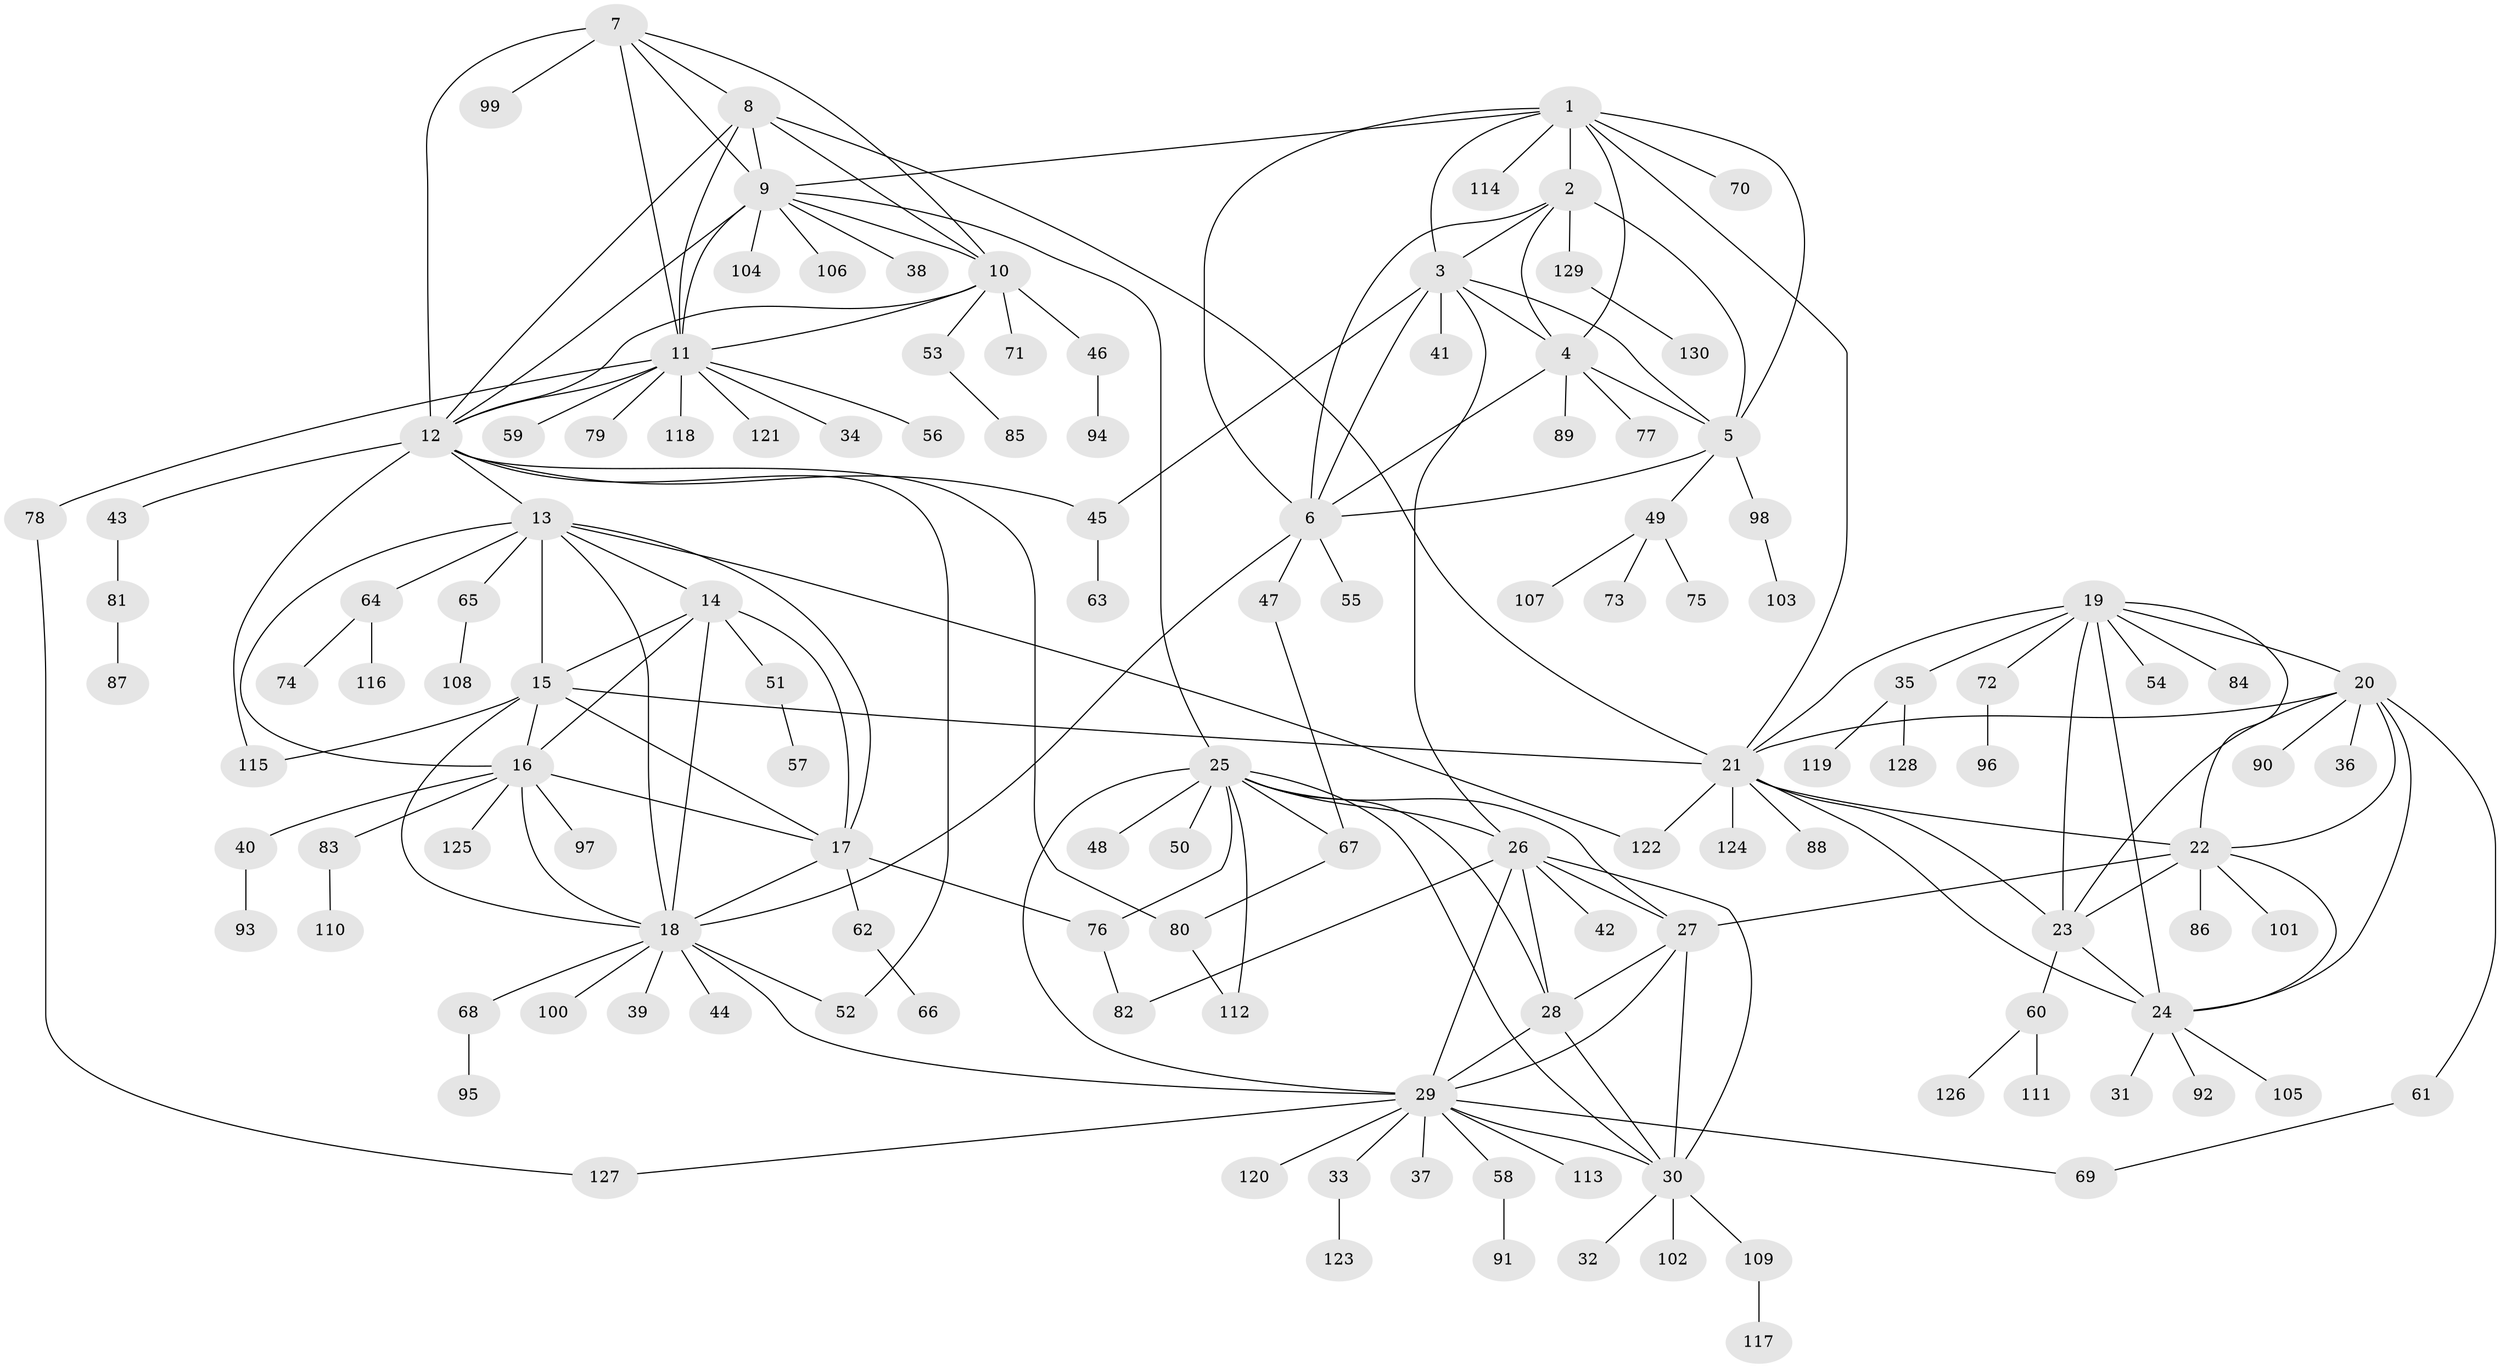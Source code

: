 // coarse degree distribution, {8: 0.020618556701030927, 7: 0.041237113402061855, 6: 0.030927835051546393, 5: 0.030927835051546393, 16: 0.010309278350515464, 9: 0.041237113402061855, 12: 0.010309278350515464, 4: 0.020618556701030927, 10: 0.010309278350515464, 1: 0.6082474226804123, 2: 0.13402061855670103, 3: 0.041237113402061855}
// Generated by graph-tools (version 1.1) at 2025/24/03/03/25 07:24:11]
// undirected, 130 vertices, 196 edges
graph export_dot {
graph [start="1"]
  node [color=gray90,style=filled];
  1;
  2;
  3;
  4;
  5;
  6;
  7;
  8;
  9;
  10;
  11;
  12;
  13;
  14;
  15;
  16;
  17;
  18;
  19;
  20;
  21;
  22;
  23;
  24;
  25;
  26;
  27;
  28;
  29;
  30;
  31;
  32;
  33;
  34;
  35;
  36;
  37;
  38;
  39;
  40;
  41;
  42;
  43;
  44;
  45;
  46;
  47;
  48;
  49;
  50;
  51;
  52;
  53;
  54;
  55;
  56;
  57;
  58;
  59;
  60;
  61;
  62;
  63;
  64;
  65;
  66;
  67;
  68;
  69;
  70;
  71;
  72;
  73;
  74;
  75;
  76;
  77;
  78;
  79;
  80;
  81;
  82;
  83;
  84;
  85;
  86;
  87;
  88;
  89;
  90;
  91;
  92;
  93;
  94;
  95;
  96;
  97;
  98;
  99;
  100;
  101;
  102;
  103;
  104;
  105;
  106;
  107;
  108;
  109;
  110;
  111;
  112;
  113;
  114;
  115;
  116;
  117;
  118;
  119;
  120;
  121;
  122;
  123;
  124;
  125;
  126;
  127;
  128;
  129;
  130;
  1 -- 2;
  1 -- 3;
  1 -- 4;
  1 -- 5;
  1 -- 6;
  1 -- 9;
  1 -- 21;
  1 -- 70;
  1 -- 114;
  2 -- 3;
  2 -- 4;
  2 -- 5;
  2 -- 6;
  2 -- 129;
  3 -- 4;
  3 -- 5;
  3 -- 6;
  3 -- 26;
  3 -- 41;
  3 -- 45;
  4 -- 5;
  4 -- 6;
  4 -- 77;
  4 -- 89;
  5 -- 6;
  5 -- 49;
  5 -- 98;
  6 -- 18;
  6 -- 47;
  6 -- 55;
  7 -- 8;
  7 -- 9;
  7 -- 10;
  7 -- 11;
  7 -- 12;
  7 -- 99;
  8 -- 9;
  8 -- 10;
  8 -- 11;
  8 -- 12;
  8 -- 21;
  9 -- 10;
  9 -- 11;
  9 -- 12;
  9 -- 25;
  9 -- 38;
  9 -- 104;
  9 -- 106;
  10 -- 11;
  10 -- 12;
  10 -- 46;
  10 -- 53;
  10 -- 71;
  11 -- 12;
  11 -- 34;
  11 -- 56;
  11 -- 59;
  11 -- 78;
  11 -- 79;
  11 -- 118;
  11 -- 121;
  12 -- 13;
  12 -- 43;
  12 -- 45;
  12 -- 52;
  12 -- 80;
  12 -- 115;
  13 -- 14;
  13 -- 15;
  13 -- 16;
  13 -- 17;
  13 -- 18;
  13 -- 64;
  13 -- 65;
  13 -- 122;
  14 -- 15;
  14 -- 16;
  14 -- 17;
  14 -- 18;
  14 -- 51;
  15 -- 16;
  15 -- 17;
  15 -- 18;
  15 -- 21;
  15 -- 115;
  16 -- 17;
  16 -- 18;
  16 -- 40;
  16 -- 83;
  16 -- 97;
  16 -- 125;
  17 -- 18;
  17 -- 62;
  17 -- 76;
  18 -- 29;
  18 -- 39;
  18 -- 44;
  18 -- 52;
  18 -- 68;
  18 -- 100;
  19 -- 20;
  19 -- 21;
  19 -- 22;
  19 -- 23;
  19 -- 24;
  19 -- 35;
  19 -- 54;
  19 -- 72;
  19 -- 84;
  20 -- 21;
  20 -- 22;
  20 -- 23;
  20 -- 24;
  20 -- 36;
  20 -- 61;
  20 -- 90;
  21 -- 22;
  21 -- 23;
  21 -- 24;
  21 -- 88;
  21 -- 122;
  21 -- 124;
  22 -- 23;
  22 -- 24;
  22 -- 27;
  22 -- 86;
  22 -- 101;
  23 -- 24;
  23 -- 60;
  24 -- 31;
  24 -- 92;
  24 -- 105;
  25 -- 26;
  25 -- 27;
  25 -- 28;
  25 -- 29;
  25 -- 30;
  25 -- 48;
  25 -- 50;
  25 -- 67;
  25 -- 76;
  25 -- 112;
  26 -- 27;
  26 -- 28;
  26 -- 29;
  26 -- 30;
  26 -- 42;
  26 -- 82;
  27 -- 28;
  27 -- 29;
  27 -- 30;
  28 -- 29;
  28 -- 30;
  29 -- 30;
  29 -- 33;
  29 -- 37;
  29 -- 58;
  29 -- 69;
  29 -- 113;
  29 -- 120;
  29 -- 127;
  30 -- 32;
  30 -- 102;
  30 -- 109;
  33 -- 123;
  35 -- 119;
  35 -- 128;
  40 -- 93;
  43 -- 81;
  45 -- 63;
  46 -- 94;
  47 -- 67;
  49 -- 73;
  49 -- 75;
  49 -- 107;
  51 -- 57;
  53 -- 85;
  58 -- 91;
  60 -- 111;
  60 -- 126;
  61 -- 69;
  62 -- 66;
  64 -- 74;
  64 -- 116;
  65 -- 108;
  67 -- 80;
  68 -- 95;
  72 -- 96;
  76 -- 82;
  78 -- 127;
  80 -- 112;
  81 -- 87;
  83 -- 110;
  98 -- 103;
  109 -- 117;
  129 -- 130;
}
